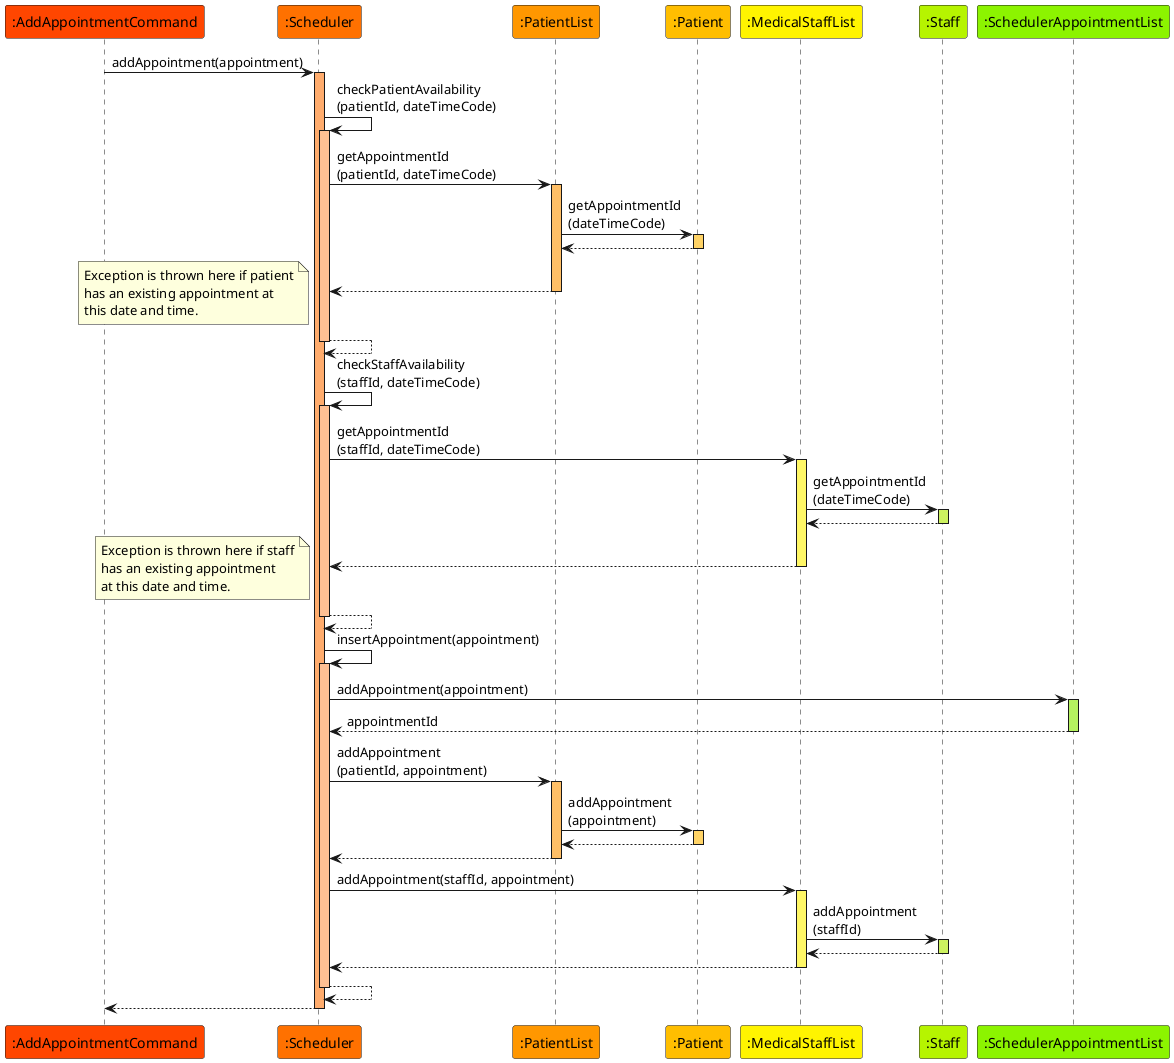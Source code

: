 @startuml
!define ENTITY_COLOR_0 #FF4600
!define ENTITY_COLOR_1 #FF7100
!define ENTITY_COLOR_2 #FF9700
!define ENTITY_COLOR_3 #FFBE00
!define ENTITY_COLOR_4 #FFF400
!define ENTITY_COLOR_5 #B6F400
!define ENTITY_COLOR_6 #8CF400

!define ACTIVATION_COLOR_0 #FF8E66
!define ACTIVATION_COLOR_1 #FFAC6D
!define ACTIVATION_COLOR_1a #FFC093
!define ACTIVATION_COLOR_1b #FFD6BA
!define ACTIVATION_COLOR_2 #FFBF66
!define ACTIVATION_COLOR_3 #FFD366
!define ACTIVATION_COLOR_4 #FFF766
!define ACTIVATION_COLOR_5 #CDF260
!define ACTIVATION_COLOR_6 #B5F260

participant ":AddAppointmentCommand" as command ENTITY_COLOR_0
participant ":Scheduler" as scheduler ENTITY_COLOR_1
participant ":PatientList" as PL ENTITY_COLOR_2
participant ":Patient" as patient ENTITY_COLOR_3
participant ":MedicalStaffList" as SL ENTITY_COLOR_4
participant ":Staff" as staff ENTITY_COLOR_5
participant ":SchedulerAppointmentList" as AL ENTITY_COLOR_6

autoactivate on
command -> scheduler ACTIVATION_COLOR_1: addAppointment(appointment)
scheduler -> scheduler ACTIVATION_COLOR_1a: checkPatientAvailability\n(patientId, dateTimeCode)
scheduler -> PL ACTIVATION_COLOR_2: getAppointmentId\n(patientId, dateTimeCode)
PL -> patient ACTIVATION_COLOR_3: getAppointmentId\n(dateTimeCode)
patient --> PL
PL --> scheduler
note left: Exception is thrown here if patient\nhas an existing appointment at\nthis date and time.

scheduler --> scheduler
scheduler -> scheduler ACTIVATION_COLOR_1a: checkStaffAvailability\n(staffId, dateTimeCode)
scheduler -> SL ACTIVATION_COLOR_4: getAppointmentId\n(staffId, dateTimeCode)
SL -> staff ACTIVATION_COLOR_5: getAppointmentId\n(dateTimeCode)
staff --> SL
SL --> scheduler
note left: Exception is thrown here if staff\nhas an existing appointment\nat this date and time.
scheduler --> scheduler
scheduler -> scheduler ACTIVATION_COLOR_1a: insertAppointment(appointment)
scheduler -> AL ACTIVATION_COLOR_6: addAppointment(appointment)
AL --> scheduler: appointmentId
scheduler -> PL ACTIVATION_COLOR_2: addAppointment\n(patientId, appointment)
PL -> patient ACTIVATION_COLOR_3: addAppointment\n(appointment)
patient --> PL
PL --> scheduler
scheduler -> SL ACTIVATION_COLOR_4: addAppointment(staffId, appointment)
SL -> staff ACTIVATION_COLOR_5: addAppointment\n(staffId)
staff --> SL
SL --> scheduler
scheduler --> scheduler
scheduler --> command

@enduml